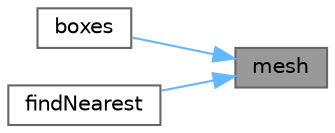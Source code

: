 digraph "mesh"
{
 // LATEX_PDF_SIZE
  bgcolor="transparent";
  edge [fontname=Helvetica,fontsize=10,labelfontname=Helvetica,labelfontsize=10];
  node [fontname=Helvetica,fontsize=10,shape=box,height=0.2,width=0.4];
  rankdir="RL";
  Node1 [id="Node000001",label="mesh",height=0.2,width=0.4,color="gray40", fillcolor="grey60", style="filled", fontcolor="black",tooltip=" "];
  Node1 -> Node2 [id="edge1_Node000001_Node000002",dir="back",color="steelblue1",style="solid",tooltip=" "];
  Node2 [id="Node000002",label="boxes",height=0.2,width=0.4,color="grey40", fillcolor="white", style="filled",URL="$classFoam_1_1treeDataFace.html#ac52ff6e136899461b8238c4e04f4236e",tooltip=" "];
  Node1 -> Node3 [id="edge2_Node000001_Node000003",dir="back",color="steelblue1",style="solid",tooltip=" "];
  Node3 [id="Node000003",label="findNearest",height=0.2,width=0.4,color="grey40", fillcolor="white", style="filled",URL="$classFoam_1_1treeDataFace.html#a3411647e622ce4c56db5ded55656d60d",tooltip=" "];
}
